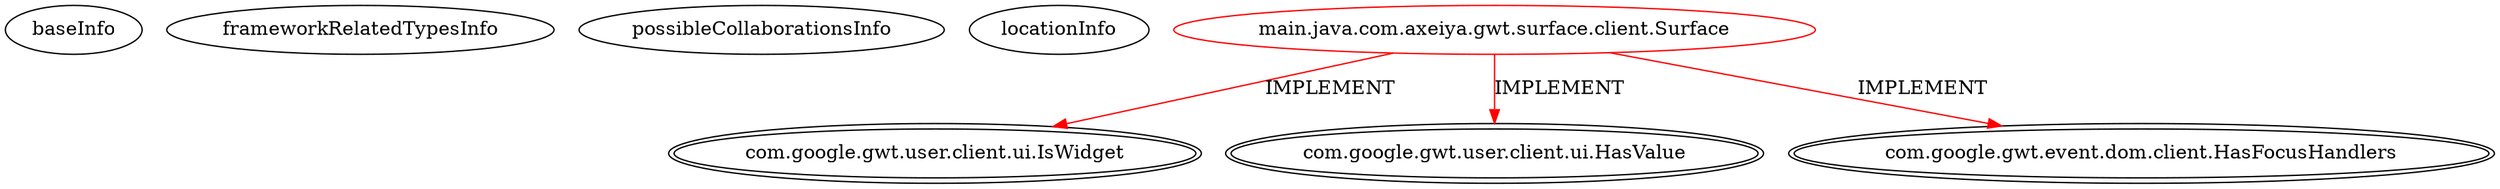 digraph {
baseInfo[graphId=1177,category="extension_graph",isAnonymous=false,possibleRelation=false]
frameworkRelatedTypesInfo[0="com.google.gwt.user.client.ui.IsWidget",1="com.google.gwt.user.client.ui.HasValue",2="com.google.gwt.event.dom.client.HasFocusHandlers"]
possibleCollaborationsInfo[]
locationInfo[projectName="dapicard-gwt-surface",filePath="/dapicard-gwt-surface/gwt-surface-master/gwt-surface/src/main/java/com/axeiya/gwt/surface/client/Surface.java",contextSignature="Surface",graphId="1177"]
0[label="main.java.com.axeiya.gwt.surface.client.Surface",vertexType="ROOT_CLIENT_CLASS_DECLARATION",isFrameworkType=false,color=red]
1[label="com.google.gwt.user.client.ui.IsWidget",vertexType="FRAMEWORK_INTERFACE_TYPE",isFrameworkType=true,peripheries=2]
2[label="com.google.gwt.user.client.ui.HasValue",vertexType="FRAMEWORK_INTERFACE_TYPE",isFrameworkType=true,peripheries=2]
3[label="com.google.gwt.event.dom.client.HasFocusHandlers",vertexType="FRAMEWORK_INTERFACE_TYPE",isFrameworkType=true,peripheries=2]
0->1[label="IMPLEMENT",color=red]
0->2[label="IMPLEMENT",color=red]
0->3[label="IMPLEMENT",color=red]
}
